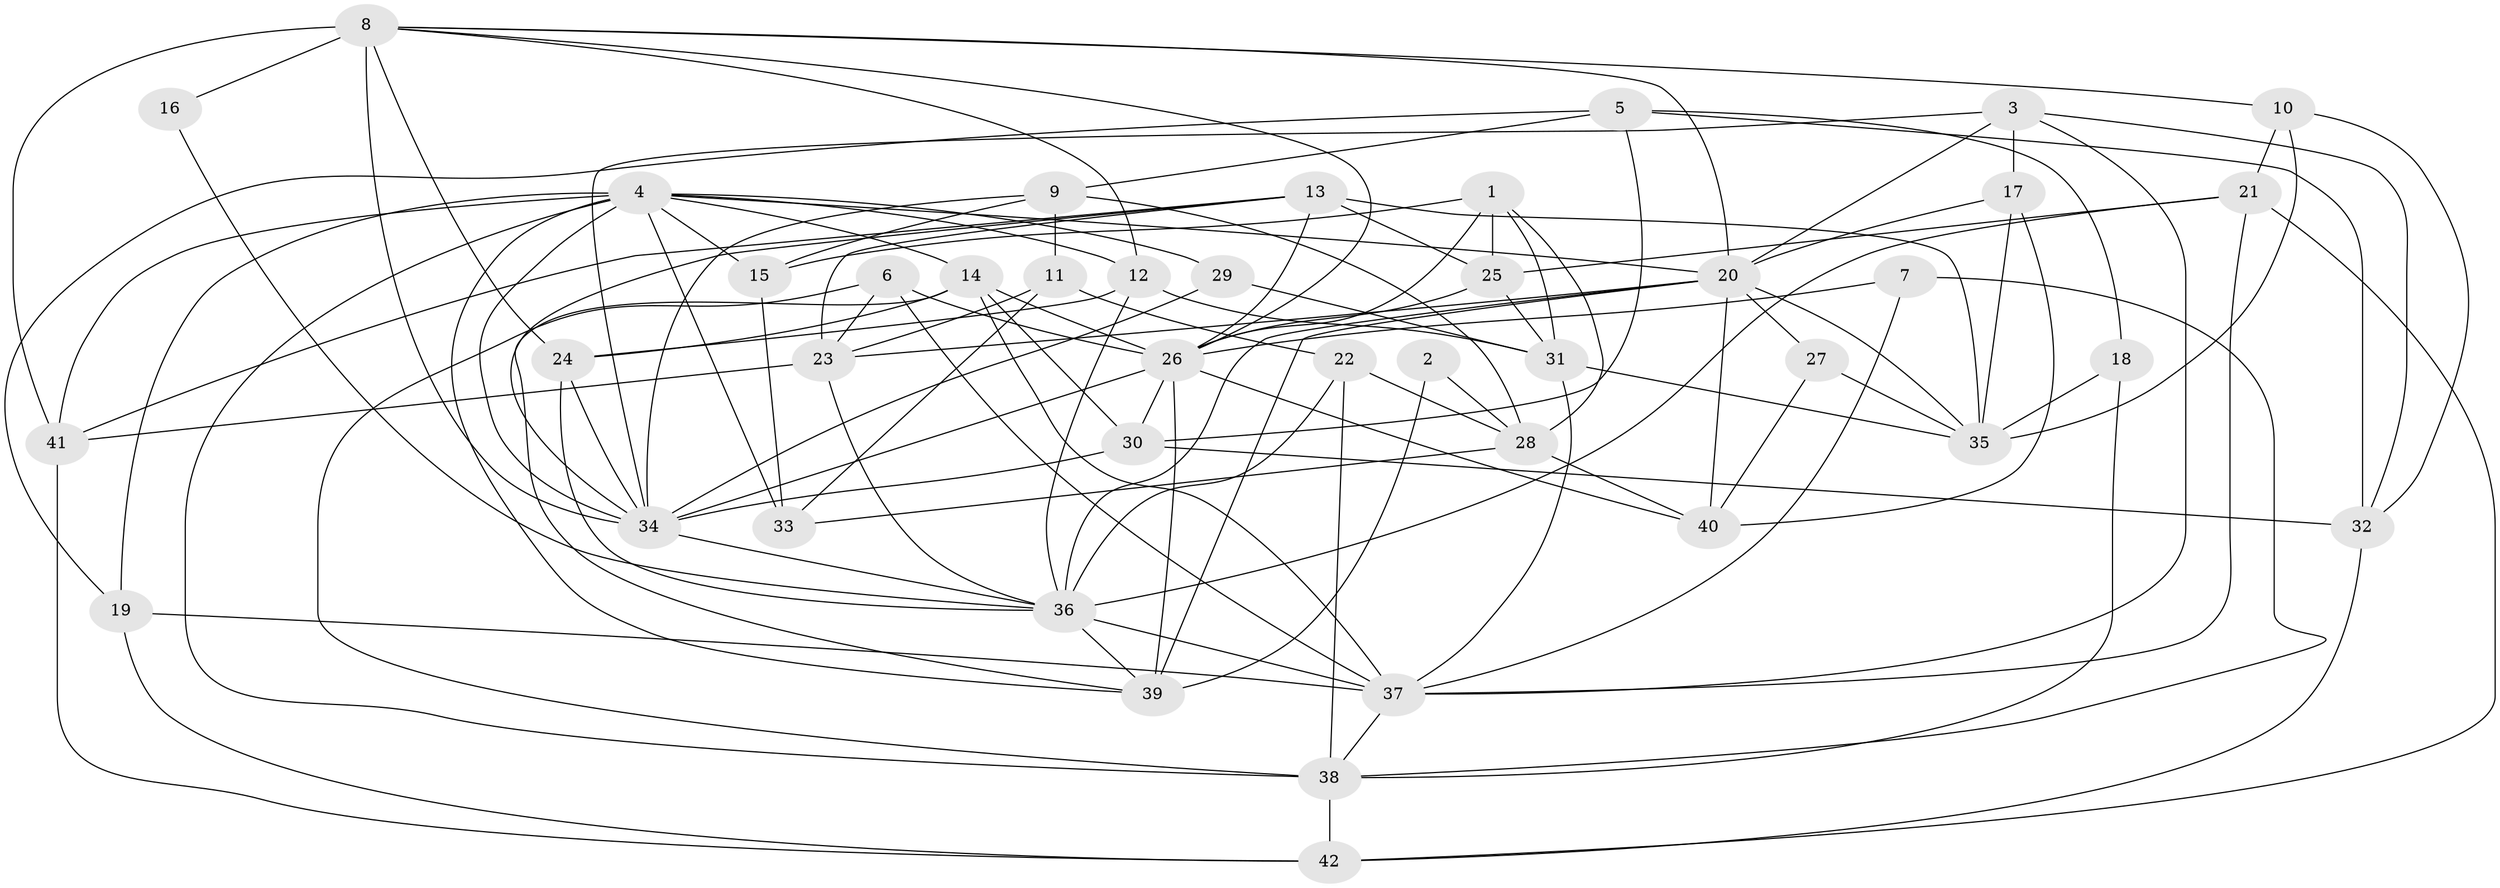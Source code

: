 // original degree distribution, {7: 0.09523809523809523, 3: 0.2619047619047619, 4: 0.25, 5: 0.14285714285714285, 2: 0.17857142857142858, 8: 0.023809523809523808, 6: 0.047619047619047616}
// Generated by graph-tools (version 1.1) at 2025/26/03/09/25 03:26:19]
// undirected, 42 vertices, 116 edges
graph export_dot {
graph [start="1"]
  node [color=gray90,style=filled];
  1;
  2;
  3;
  4;
  5;
  6;
  7;
  8;
  9;
  10;
  11;
  12;
  13;
  14;
  15;
  16;
  17;
  18;
  19;
  20;
  21;
  22;
  23;
  24;
  25;
  26;
  27;
  28;
  29;
  30;
  31;
  32;
  33;
  34;
  35;
  36;
  37;
  38;
  39;
  40;
  41;
  42;
  1 -- 15 [weight=1.0];
  1 -- 25 [weight=1.0];
  1 -- 26 [weight=1.0];
  1 -- 28 [weight=1.0];
  1 -- 31 [weight=1.0];
  2 -- 28 [weight=1.0];
  2 -- 39 [weight=1.0];
  3 -- 17 [weight=1.0];
  3 -- 20 [weight=1.0];
  3 -- 32 [weight=1.0];
  3 -- 34 [weight=1.0];
  3 -- 37 [weight=1.0];
  4 -- 12 [weight=1.0];
  4 -- 14 [weight=1.0];
  4 -- 15 [weight=1.0];
  4 -- 19 [weight=1.0];
  4 -- 20 [weight=1.0];
  4 -- 29 [weight=1.0];
  4 -- 33 [weight=1.0];
  4 -- 34 [weight=1.0];
  4 -- 38 [weight=2.0];
  4 -- 39 [weight=1.0];
  4 -- 41 [weight=1.0];
  5 -- 9 [weight=1.0];
  5 -- 18 [weight=1.0];
  5 -- 19 [weight=1.0];
  5 -- 30 [weight=1.0];
  5 -- 32 [weight=1.0];
  6 -- 23 [weight=1.0];
  6 -- 26 [weight=1.0];
  6 -- 37 [weight=1.0];
  6 -- 38 [weight=1.0];
  7 -- 26 [weight=1.0];
  7 -- 37 [weight=1.0];
  7 -- 38 [weight=1.0];
  8 -- 10 [weight=1.0];
  8 -- 12 [weight=1.0];
  8 -- 16 [weight=2.0];
  8 -- 20 [weight=1.0];
  8 -- 24 [weight=1.0];
  8 -- 26 [weight=1.0];
  8 -- 34 [weight=1.0];
  8 -- 41 [weight=1.0];
  9 -- 11 [weight=1.0];
  9 -- 15 [weight=1.0];
  9 -- 28 [weight=1.0];
  9 -- 34 [weight=1.0];
  10 -- 21 [weight=1.0];
  10 -- 32 [weight=1.0];
  10 -- 35 [weight=1.0];
  11 -- 22 [weight=1.0];
  11 -- 23 [weight=2.0];
  11 -- 33 [weight=1.0];
  12 -- 24 [weight=1.0];
  12 -- 31 [weight=1.0];
  12 -- 36 [weight=1.0];
  13 -- 23 [weight=1.0];
  13 -- 25 [weight=1.0];
  13 -- 26 [weight=1.0];
  13 -- 34 [weight=1.0];
  13 -- 35 [weight=2.0];
  13 -- 41 [weight=1.0];
  14 -- 24 [weight=1.0];
  14 -- 26 [weight=1.0];
  14 -- 30 [weight=1.0];
  14 -- 37 [weight=1.0];
  14 -- 39 [weight=1.0];
  15 -- 33 [weight=1.0];
  16 -- 36 [weight=1.0];
  17 -- 20 [weight=1.0];
  17 -- 35 [weight=1.0];
  17 -- 40 [weight=1.0];
  18 -- 35 [weight=1.0];
  18 -- 38 [weight=1.0];
  19 -- 37 [weight=1.0];
  19 -- 42 [weight=1.0];
  20 -- 23 [weight=1.0];
  20 -- 27 [weight=1.0];
  20 -- 35 [weight=1.0];
  20 -- 36 [weight=1.0];
  20 -- 39 [weight=1.0];
  20 -- 40 [weight=1.0];
  21 -- 25 [weight=2.0];
  21 -- 36 [weight=1.0];
  21 -- 37 [weight=1.0];
  21 -- 42 [weight=1.0];
  22 -- 28 [weight=1.0];
  22 -- 36 [weight=1.0];
  22 -- 38 [weight=1.0];
  23 -- 36 [weight=1.0];
  23 -- 41 [weight=1.0];
  24 -- 34 [weight=1.0];
  24 -- 36 [weight=1.0];
  25 -- 26 [weight=1.0];
  25 -- 31 [weight=1.0];
  26 -- 30 [weight=1.0];
  26 -- 34 [weight=1.0];
  26 -- 39 [weight=1.0];
  26 -- 40 [weight=1.0];
  27 -- 35 [weight=2.0];
  27 -- 40 [weight=1.0];
  28 -- 33 [weight=1.0];
  28 -- 40 [weight=1.0];
  29 -- 31 [weight=1.0];
  29 -- 34 [weight=1.0];
  30 -- 32 [weight=1.0];
  30 -- 34 [weight=1.0];
  31 -- 35 [weight=1.0];
  31 -- 37 [weight=1.0];
  32 -- 42 [weight=1.0];
  34 -- 36 [weight=1.0];
  36 -- 37 [weight=2.0];
  36 -- 39 [weight=1.0];
  37 -- 38 [weight=1.0];
  38 -- 42 [weight=1.0];
  41 -- 42 [weight=1.0];
}
